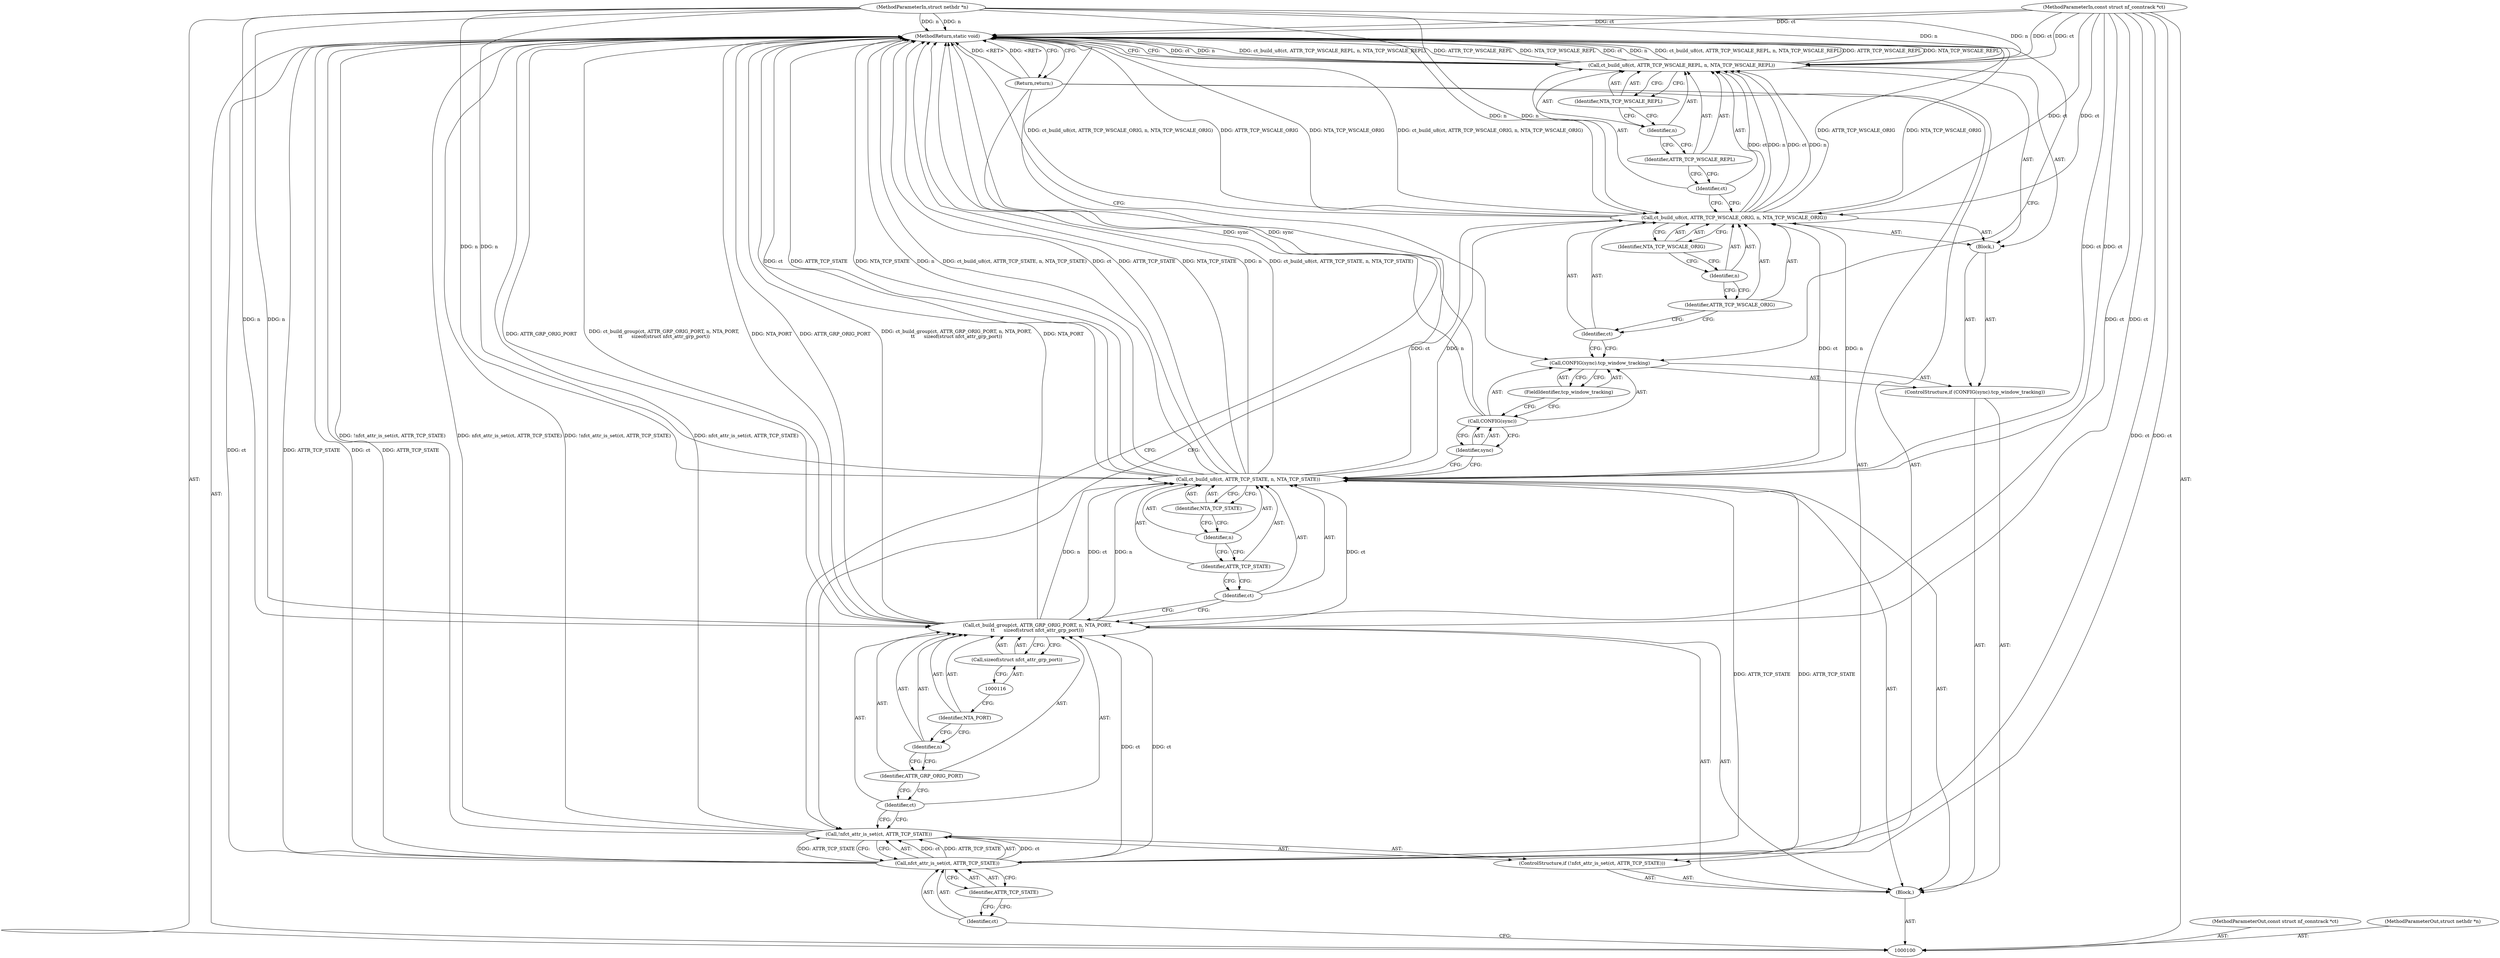 digraph "0_netfilter_c392c159605956c7bd4a264ab4490e2b2704c0cd_2" {
"1000138" [label="(MethodReturn,static void)"];
"1000101" [label="(MethodParameterIn,const struct nf_conntrack *ct)"];
"1000182" [label="(MethodParameterOut,const struct nf_conntrack *ct)"];
"1000102" [label="(MethodParameterIn,struct nethdr *n)"];
"1000183" [label="(MethodParameterOut,struct nethdr *n)"];
"1000129" [label="(Identifier,ct)"];
"1000130" [label="(Identifier,ATTR_TCP_WSCALE_ORIG)"];
"1000128" [label="(Call,ct_build_u8(ct, ATTR_TCP_WSCALE_ORIG, n, NTA_TCP_WSCALE_ORIG))"];
"1000131" [label="(Identifier,n)"];
"1000132" [label="(Identifier,NTA_TCP_WSCALE_ORIG)"];
"1000134" [label="(Identifier,ct)"];
"1000135" [label="(Identifier,ATTR_TCP_WSCALE_REPL)"];
"1000133" [label="(Call,ct_build_u8(ct, ATTR_TCP_WSCALE_REPL, n, NTA_TCP_WSCALE_REPL))"];
"1000136" [label="(Identifier,n)"];
"1000137" [label="(Identifier,NTA_TCP_WSCALE_REPL)"];
"1000103" [label="(Block,)"];
"1000104" [label="(ControlStructure,if (!nfct_attr_is_set(ct, ATTR_TCP_STATE)))"];
"1000107" [label="(Identifier,ct)"];
"1000108" [label="(Identifier,ATTR_TCP_STATE)"];
"1000105" [label="(Call,!nfct_attr_is_set(ct, ATTR_TCP_STATE))"];
"1000106" [label="(Call,nfct_attr_is_set(ct, ATTR_TCP_STATE))"];
"1000109" [label="(Return,return;)"];
"1000110" [label="(Call,ct_build_group(ct, ATTR_GRP_ORIG_PORT, n, NTA_PORT,\n\t\t      sizeof(struct nfct_attr_grp_port)))"];
"1000111" [label="(Identifier,ct)"];
"1000112" [label="(Identifier,ATTR_GRP_ORIG_PORT)"];
"1000113" [label="(Identifier,n)"];
"1000114" [label="(Identifier,NTA_PORT)"];
"1000115" [label="(Call,sizeof(struct nfct_attr_grp_port))"];
"1000118" [label="(Identifier,ct)"];
"1000119" [label="(Identifier,ATTR_TCP_STATE)"];
"1000117" [label="(Call,ct_build_u8(ct, ATTR_TCP_STATE, n, NTA_TCP_STATE))"];
"1000120" [label="(Identifier,n)"];
"1000121" [label="(Identifier,NTA_TCP_STATE)"];
"1000125" [label="(Identifier,sync)"];
"1000126" [label="(FieldIdentifier,tcp_window_tracking)"];
"1000122" [label="(ControlStructure,if (CONFIG(sync).tcp_window_tracking))"];
"1000127" [label="(Block,)"];
"1000123" [label="(Call,CONFIG(sync).tcp_window_tracking)"];
"1000124" [label="(Call,CONFIG(sync))"];
"1000138" -> "1000100"  [label="AST: "];
"1000138" -> "1000109"  [label="CFG: "];
"1000138" -> "1000133"  [label="CFG: "];
"1000138" -> "1000123"  [label="CFG: "];
"1000117" -> "1000138"  [label="DDG: ct_build_u8(ct, ATTR_TCP_STATE, n, NTA_TCP_STATE)"];
"1000117" -> "1000138"  [label="DDG: ct"];
"1000117" -> "1000138"  [label="DDG: ATTR_TCP_STATE"];
"1000117" -> "1000138"  [label="DDG: NTA_TCP_STATE"];
"1000117" -> "1000138"  [label="DDG: n"];
"1000128" -> "1000138"  [label="DDG: ATTR_TCP_WSCALE_ORIG"];
"1000128" -> "1000138"  [label="DDG: NTA_TCP_WSCALE_ORIG"];
"1000128" -> "1000138"  [label="DDG: ct_build_u8(ct, ATTR_TCP_WSCALE_ORIG, n, NTA_TCP_WSCALE_ORIG)"];
"1000124" -> "1000138"  [label="DDG: sync"];
"1000106" -> "1000138"  [label="DDG: ATTR_TCP_STATE"];
"1000106" -> "1000138"  [label="DDG: ct"];
"1000105" -> "1000138"  [label="DDG: !nfct_attr_is_set(ct, ATTR_TCP_STATE)"];
"1000105" -> "1000138"  [label="DDG: nfct_attr_is_set(ct, ATTR_TCP_STATE)"];
"1000110" -> "1000138"  [label="DDG: NTA_PORT"];
"1000110" -> "1000138"  [label="DDG: ATTR_GRP_ORIG_PORT"];
"1000110" -> "1000138"  [label="DDG: ct_build_group(ct, ATTR_GRP_ORIG_PORT, n, NTA_PORT,\n\t\t      sizeof(struct nfct_attr_grp_port))"];
"1000133" -> "1000138"  [label="DDG: ct"];
"1000133" -> "1000138"  [label="DDG: n"];
"1000133" -> "1000138"  [label="DDG: ct_build_u8(ct, ATTR_TCP_WSCALE_REPL, n, NTA_TCP_WSCALE_REPL)"];
"1000133" -> "1000138"  [label="DDG: ATTR_TCP_WSCALE_REPL"];
"1000133" -> "1000138"  [label="DDG: NTA_TCP_WSCALE_REPL"];
"1000102" -> "1000138"  [label="DDG: n"];
"1000101" -> "1000138"  [label="DDG: ct"];
"1000109" -> "1000138"  [label="DDG: <RET>"];
"1000101" -> "1000100"  [label="AST: "];
"1000101" -> "1000138"  [label="DDG: ct"];
"1000101" -> "1000106"  [label="DDG: ct"];
"1000101" -> "1000110"  [label="DDG: ct"];
"1000101" -> "1000117"  [label="DDG: ct"];
"1000101" -> "1000128"  [label="DDG: ct"];
"1000101" -> "1000133"  [label="DDG: ct"];
"1000182" -> "1000100"  [label="AST: "];
"1000102" -> "1000100"  [label="AST: "];
"1000102" -> "1000138"  [label="DDG: n"];
"1000102" -> "1000110"  [label="DDG: n"];
"1000102" -> "1000117"  [label="DDG: n"];
"1000102" -> "1000128"  [label="DDG: n"];
"1000102" -> "1000133"  [label="DDG: n"];
"1000183" -> "1000100"  [label="AST: "];
"1000129" -> "1000128"  [label="AST: "];
"1000129" -> "1000123"  [label="CFG: "];
"1000130" -> "1000129"  [label="CFG: "];
"1000130" -> "1000128"  [label="AST: "];
"1000130" -> "1000129"  [label="CFG: "];
"1000131" -> "1000130"  [label="CFG: "];
"1000128" -> "1000127"  [label="AST: "];
"1000128" -> "1000132"  [label="CFG: "];
"1000129" -> "1000128"  [label="AST: "];
"1000130" -> "1000128"  [label="AST: "];
"1000131" -> "1000128"  [label="AST: "];
"1000132" -> "1000128"  [label="AST: "];
"1000134" -> "1000128"  [label="CFG: "];
"1000128" -> "1000138"  [label="DDG: ATTR_TCP_WSCALE_ORIG"];
"1000128" -> "1000138"  [label="DDG: NTA_TCP_WSCALE_ORIG"];
"1000128" -> "1000138"  [label="DDG: ct_build_u8(ct, ATTR_TCP_WSCALE_ORIG, n, NTA_TCP_WSCALE_ORIG)"];
"1000117" -> "1000128"  [label="DDG: ct"];
"1000117" -> "1000128"  [label="DDG: n"];
"1000101" -> "1000128"  [label="DDG: ct"];
"1000102" -> "1000128"  [label="DDG: n"];
"1000128" -> "1000133"  [label="DDG: ct"];
"1000128" -> "1000133"  [label="DDG: n"];
"1000131" -> "1000128"  [label="AST: "];
"1000131" -> "1000130"  [label="CFG: "];
"1000132" -> "1000131"  [label="CFG: "];
"1000132" -> "1000128"  [label="AST: "];
"1000132" -> "1000131"  [label="CFG: "];
"1000128" -> "1000132"  [label="CFG: "];
"1000134" -> "1000133"  [label="AST: "];
"1000134" -> "1000128"  [label="CFG: "];
"1000135" -> "1000134"  [label="CFG: "];
"1000135" -> "1000133"  [label="AST: "];
"1000135" -> "1000134"  [label="CFG: "];
"1000136" -> "1000135"  [label="CFG: "];
"1000133" -> "1000127"  [label="AST: "];
"1000133" -> "1000137"  [label="CFG: "];
"1000134" -> "1000133"  [label="AST: "];
"1000135" -> "1000133"  [label="AST: "];
"1000136" -> "1000133"  [label="AST: "];
"1000137" -> "1000133"  [label="AST: "];
"1000138" -> "1000133"  [label="CFG: "];
"1000133" -> "1000138"  [label="DDG: ct"];
"1000133" -> "1000138"  [label="DDG: n"];
"1000133" -> "1000138"  [label="DDG: ct_build_u8(ct, ATTR_TCP_WSCALE_REPL, n, NTA_TCP_WSCALE_REPL)"];
"1000133" -> "1000138"  [label="DDG: ATTR_TCP_WSCALE_REPL"];
"1000133" -> "1000138"  [label="DDG: NTA_TCP_WSCALE_REPL"];
"1000128" -> "1000133"  [label="DDG: ct"];
"1000128" -> "1000133"  [label="DDG: n"];
"1000101" -> "1000133"  [label="DDG: ct"];
"1000102" -> "1000133"  [label="DDG: n"];
"1000136" -> "1000133"  [label="AST: "];
"1000136" -> "1000135"  [label="CFG: "];
"1000137" -> "1000136"  [label="CFG: "];
"1000137" -> "1000133"  [label="AST: "];
"1000137" -> "1000136"  [label="CFG: "];
"1000133" -> "1000137"  [label="CFG: "];
"1000103" -> "1000100"  [label="AST: "];
"1000104" -> "1000103"  [label="AST: "];
"1000110" -> "1000103"  [label="AST: "];
"1000117" -> "1000103"  [label="AST: "];
"1000122" -> "1000103"  [label="AST: "];
"1000104" -> "1000103"  [label="AST: "];
"1000105" -> "1000104"  [label="AST: "];
"1000109" -> "1000104"  [label="AST: "];
"1000107" -> "1000106"  [label="AST: "];
"1000107" -> "1000100"  [label="CFG: "];
"1000108" -> "1000107"  [label="CFG: "];
"1000108" -> "1000106"  [label="AST: "];
"1000108" -> "1000107"  [label="CFG: "];
"1000106" -> "1000108"  [label="CFG: "];
"1000105" -> "1000104"  [label="AST: "];
"1000105" -> "1000106"  [label="CFG: "];
"1000106" -> "1000105"  [label="AST: "];
"1000109" -> "1000105"  [label="CFG: "];
"1000111" -> "1000105"  [label="CFG: "];
"1000105" -> "1000138"  [label="DDG: !nfct_attr_is_set(ct, ATTR_TCP_STATE)"];
"1000105" -> "1000138"  [label="DDG: nfct_attr_is_set(ct, ATTR_TCP_STATE)"];
"1000106" -> "1000105"  [label="DDG: ct"];
"1000106" -> "1000105"  [label="DDG: ATTR_TCP_STATE"];
"1000106" -> "1000105"  [label="AST: "];
"1000106" -> "1000108"  [label="CFG: "];
"1000107" -> "1000106"  [label="AST: "];
"1000108" -> "1000106"  [label="AST: "];
"1000105" -> "1000106"  [label="CFG: "];
"1000106" -> "1000138"  [label="DDG: ATTR_TCP_STATE"];
"1000106" -> "1000138"  [label="DDG: ct"];
"1000106" -> "1000105"  [label="DDG: ct"];
"1000106" -> "1000105"  [label="DDG: ATTR_TCP_STATE"];
"1000101" -> "1000106"  [label="DDG: ct"];
"1000106" -> "1000110"  [label="DDG: ct"];
"1000106" -> "1000117"  [label="DDG: ATTR_TCP_STATE"];
"1000109" -> "1000104"  [label="AST: "];
"1000109" -> "1000105"  [label="CFG: "];
"1000138" -> "1000109"  [label="CFG: "];
"1000109" -> "1000138"  [label="DDG: <RET>"];
"1000110" -> "1000103"  [label="AST: "];
"1000110" -> "1000115"  [label="CFG: "];
"1000111" -> "1000110"  [label="AST: "];
"1000112" -> "1000110"  [label="AST: "];
"1000113" -> "1000110"  [label="AST: "];
"1000114" -> "1000110"  [label="AST: "];
"1000115" -> "1000110"  [label="AST: "];
"1000118" -> "1000110"  [label="CFG: "];
"1000110" -> "1000138"  [label="DDG: NTA_PORT"];
"1000110" -> "1000138"  [label="DDG: ATTR_GRP_ORIG_PORT"];
"1000110" -> "1000138"  [label="DDG: ct_build_group(ct, ATTR_GRP_ORIG_PORT, n, NTA_PORT,\n\t\t      sizeof(struct nfct_attr_grp_port))"];
"1000106" -> "1000110"  [label="DDG: ct"];
"1000101" -> "1000110"  [label="DDG: ct"];
"1000102" -> "1000110"  [label="DDG: n"];
"1000110" -> "1000117"  [label="DDG: ct"];
"1000110" -> "1000117"  [label="DDG: n"];
"1000111" -> "1000110"  [label="AST: "];
"1000111" -> "1000105"  [label="CFG: "];
"1000112" -> "1000111"  [label="CFG: "];
"1000112" -> "1000110"  [label="AST: "];
"1000112" -> "1000111"  [label="CFG: "];
"1000113" -> "1000112"  [label="CFG: "];
"1000113" -> "1000110"  [label="AST: "];
"1000113" -> "1000112"  [label="CFG: "];
"1000114" -> "1000113"  [label="CFG: "];
"1000114" -> "1000110"  [label="AST: "];
"1000114" -> "1000113"  [label="CFG: "];
"1000116" -> "1000114"  [label="CFG: "];
"1000115" -> "1000110"  [label="AST: "];
"1000115" -> "1000116"  [label="CFG: "];
"1000116" -> "1000115"  [label="AST: "];
"1000110" -> "1000115"  [label="CFG: "];
"1000118" -> "1000117"  [label="AST: "];
"1000118" -> "1000110"  [label="CFG: "];
"1000119" -> "1000118"  [label="CFG: "];
"1000119" -> "1000117"  [label="AST: "];
"1000119" -> "1000118"  [label="CFG: "];
"1000120" -> "1000119"  [label="CFG: "];
"1000117" -> "1000103"  [label="AST: "];
"1000117" -> "1000121"  [label="CFG: "];
"1000118" -> "1000117"  [label="AST: "];
"1000119" -> "1000117"  [label="AST: "];
"1000120" -> "1000117"  [label="AST: "];
"1000121" -> "1000117"  [label="AST: "];
"1000125" -> "1000117"  [label="CFG: "];
"1000117" -> "1000138"  [label="DDG: ct_build_u8(ct, ATTR_TCP_STATE, n, NTA_TCP_STATE)"];
"1000117" -> "1000138"  [label="DDG: ct"];
"1000117" -> "1000138"  [label="DDG: ATTR_TCP_STATE"];
"1000117" -> "1000138"  [label="DDG: NTA_TCP_STATE"];
"1000117" -> "1000138"  [label="DDG: n"];
"1000110" -> "1000117"  [label="DDG: ct"];
"1000110" -> "1000117"  [label="DDG: n"];
"1000101" -> "1000117"  [label="DDG: ct"];
"1000106" -> "1000117"  [label="DDG: ATTR_TCP_STATE"];
"1000102" -> "1000117"  [label="DDG: n"];
"1000117" -> "1000128"  [label="DDG: ct"];
"1000117" -> "1000128"  [label="DDG: n"];
"1000120" -> "1000117"  [label="AST: "];
"1000120" -> "1000119"  [label="CFG: "];
"1000121" -> "1000120"  [label="CFG: "];
"1000121" -> "1000117"  [label="AST: "];
"1000121" -> "1000120"  [label="CFG: "];
"1000117" -> "1000121"  [label="CFG: "];
"1000125" -> "1000124"  [label="AST: "];
"1000125" -> "1000117"  [label="CFG: "];
"1000124" -> "1000125"  [label="CFG: "];
"1000126" -> "1000123"  [label="AST: "];
"1000126" -> "1000124"  [label="CFG: "];
"1000123" -> "1000126"  [label="CFG: "];
"1000122" -> "1000103"  [label="AST: "];
"1000123" -> "1000122"  [label="AST: "];
"1000127" -> "1000122"  [label="AST: "];
"1000127" -> "1000122"  [label="AST: "];
"1000128" -> "1000127"  [label="AST: "];
"1000133" -> "1000127"  [label="AST: "];
"1000123" -> "1000122"  [label="AST: "];
"1000123" -> "1000126"  [label="CFG: "];
"1000124" -> "1000123"  [label="AST: "];
"1000126" -> "1000123"  [label="AST: "];
"1000129" -> "1000123"  [label="CFG: "];
"1000138" -> "1000123"  [label="CFG: "];
"1000124" -> "1000123"  [label="AST: "];
"1000124" -> "1000125"  [label="CFG: "];
"1000125" -> "1000124"  [label="AST: "];
"1000126" -> "1000124"  [label="CFG: "];
"1000124" -> "1000138"  [label="DDG: sync"];
}
